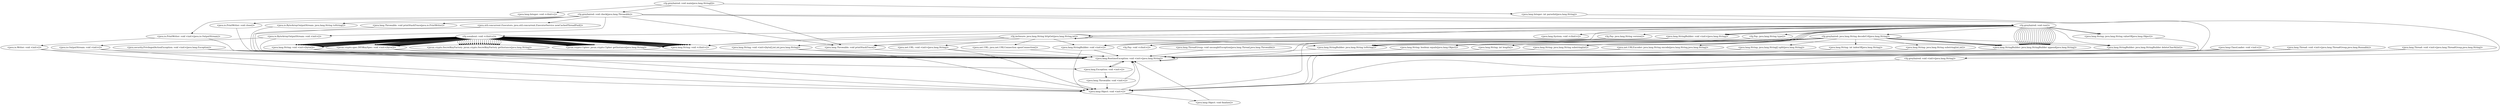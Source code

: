 digraph CallGraph {
"<hj.greyhaired: void main(java.lang.String[])>" -> "<java.lang.Integer: void <clinit>()>";
"<hj.greyhaired: void main(java.lang.String[])>" -> "<hj.greyhaired: void check(java.lang.Throwable)>";
"<hj.greyhaired: void main(java.lang.String[])>" -> "<java.lang.Integer: int parseInt(java.lang.String)>";
"<java.lang.ThreadGroup: void uncaughtException(java.lang.Thread,java.lang.Throwable)>" -> "<java.lang.RuntimeException: void <init>(java.lang.String)>";
"<java.lang.ClassLoader: void <init>()>" -> "<java.lang.Object: void <init>()>";
"<java.lang.ClassLoader: void <init>()>" -> "<java.lang.RuntimeException: void <init>(java.lang.String)>";
"<java.security.PrivilegedActionException: void <init>(java.lang.Exception)>" -> "<java.lang.Exception: void <init>()>";
"<java.security.PrivilegedActionException: void <init>(java.lang.Exception)>" -> "<java.lang.RuntimeException: void <init>(java.lang.String)>";
"<java.lang.Thread: void <init>(java.lang.ThreadGroup,java.lang.Runnable)>" -> "<java.lang.Object: void <init>()>";
"<java.lang.Thread: void <init>(java.lang.ThreadGroup,java.lang.Runnable)>" -> "<java.lang.RuntimeException: void <init>(java.lang.String)>";
"<java.lang.Thread: void <init>(java.lang.ThreadGroup,java.lang.String)>" -> "<java.lang.Object: void <init>()>";
"<java.lang.Thread: void <init>(java.lang.ThreadGroup,java.lang.String)>" -> "<java.lang.RuntimeException: void <init>(java.lang.String)>";
"<hj.greyhaired: void check(java.lang.Throwable)>" -> "<java.io.ByteArrayOutputStream: void <init>()>";
"<hj.greyhaired: void check(java.lang.Throwable)>" -> "<hj.greyhaired: void <init>(java.lang.String)>";
"<hj.greyhaired: void check(java.lang.Throwable)>" -> "<java.util.concurrent.Executors: java.util.concurrent.ExecutorService newCachedThreadPool()>";
"<hj.greyhaired: void check(java.lang.Throwable)>" -> "<java.io.PrintWriter: void <init>(java.io.OutputStream)>";
"<java.lang.Integer: int parseInt(java.lang.String)>" -> "<java.lang.RuntimeException: void <init>(java.lang.String)>";
"<java.lang.RuntimeException: void <init>(java.lang.String)>" -> "<java.lang.Exception: void <init>()>";
"<java.lang.RuntimeException: void <init>(java.lang.String)>" -> "<java.lang.RuntimeException: void <init>(java.lang.String)>";
"<java.lang.Object: void <init>()>" -> "<java.lang.Object: void finalize()>";
"<java.lang.Object: void <init>()>" -> "<java.lang.RuntimeException: void <init>(java.lang.String)>";
"<java.lang.Exception: void <init>()>" -> "<java.lang.Throwable: void <init>()>";
"<java.lang.Exception: void <init>()>" -> "<java.lang.RuntimeException: void <init>(java.lang.String)>";
"<java.io.ByteArrayOutputStream: void <init>()>" -> "<java.io.OutputStream: void <init>()>";
"<java.io.ByteArrayOutputStream: void <init>()>" -> "<java.lang.RuntimeException: void <init>(java.lang.String)>";
"<hj.greyhaired: void <init>(java.lang.String)>" -> "<java.lang.Object: void <init>()>";
"<java.util.concurrent.Executors: java.util.concurrent.ExecutorService newCachedThreadPool()>" -> "<java.lang.RuntimeException: void <init>(java.lang.String)>";
"<java.io.PrintWriter: void <init>(java.io.OutputStream)>" -> "<java.io.Writer: void <init>()>";
"<java.io.PrintWriter: void <init>(java.io.OutputStream)>" -> "<java.lang.RuntimeException: void <init>(java.lang.String)>";
"<java.lang.Object: void finalize()>" -> "<java.lang.RuntimeException: void <init>(java.lang.String)>";
"<java.lang.Throwable: void <init>()>" -> "<java.lang.Object: void <init>()>";
"<java.lang.Throwable: void <init>()>" -> "<java.lang.RuntimeException: void <init>(java.lang.String)>";
"<java.io.OutputStream: void <init>()>" -> "<java.lang.Object: void <init>()>";
"<java.io.OutputStream: void <init>()>" -> "<java.lang.RuntimeException: void <init>(java.lang.String)>";
"<java.io.Writer: void <init>()>" -> "<java.lang.Object: void <init>()>";
"<java.io.Writer: void <init>()>" -> "<java.lang.RuntimeException: void <init>(java.lang.String)>";
"<hj.greyhaired: void check(java.lang.Throwable)>" -> "<hj.greyhaired: void run()>";
"<hj.greyhaired: void run()>" -> "<hj.Pay: void <clinit>()>";
"<hj.greyhaired: void run()>" -> "<java.lang.StringBuilder: void <init>(java.lang.String)>";
"<hj.greyhaired: void run()>" -> "<hj.inclosure: java.lang.String httpGet(java.lang.String,int)>";
"<hj.greyhaired: void run()>" -> "<java.lang.StringBuilder: void <init>(java.lang.String)>";
"<hj.greyhaired: void run()>" -> "<java.lang.String: java.lang.String valueOf(java.lang.Object)>";
"<hj.greyhaired: void run()>" -> "<hj.inclosure: java.lang.String httpGet(java.lang.String,int)>";
"<hj.greyhaired: void run()>" -> "<java.lang.StringBuilder: void <init>(java.lang.String)>";
"<hj.greyhaired: void run()>" -> "<java.lang.String: java.lang.String valueOf(java.lang.Object)>";
"<hj.greyhaired: void run()>" -> "<hj.greyhaired: java.lang.String decodeUrl(java.lang.String)>";
"<hj.greyhaired: void run()>" -> "<hj.Pay: java.lang.String type()>";
"<hj.greyhaired: void run()>" -> "<hj.Pay: java.lang.String version()>";
"<hj.greyhaired: void run()>" -> "<java.lang.StringBuilder: void <init>()>";
"<hj.greyhaired: void run()>" -> "<java.lang.String: void <clinit>()>";
"<hj.greyhaired: void run()>" -> "<hj.sonabout: void <clinit>()>";
"<hj.greyhaired: void run()>" -> "<java.lang.System: void <clinit>()>";
"<java.lang.StringBuilder: void <init>(java.lang.String)>" -> "<java.lang.Object: void <init>()>";
"<java.lang.StringBuilder: void <init>(java.lang.String)>" -> "<java.lang.RuntimeException: void <init>(java.lang.String)>";
"<hj.inclosure: java.lang.String httpGet(java.lang.String,int)>" -> "<java.lang.String: void <clinit>()>";
"<hj.inclosure: java.lang.String httpGet(java.lang.String,int)>" -> "<hj.inclosure: java.lang.String httpGet(java.lang.String,int)>";
"<hj.inclosure: java.lang.String httpGet(java.lang.String,int)>" -> "<java.lang.String: void <init>(byte[],int,int,java.lang.String)>";
"<hj.inclosure: java.lang.String httpGet(java.lang.String,int)>" -> "<java.net.URL: void <init>(java.lang.String)>";
"<hj.inclosure: java.lang.String httpGet(java.lang.String,int)>" -> "<java.lang.StringBuilder: void <init>()>";
"<java.lang.String: java.lang.String valueOf(java.lang.Object)>" -> "<java.lang.RuntimeException: void <init>(java.lang.String)>";
"<hj.greyhaired: java.lang.String decodeUrl(java.lang.String)>" -> "<java.lang.StringBuilder: void <init>()>";
"<hj.greyhaired: java.lang.String decodeUrl(java.lang.String)>" -> "<java.net.URLEncoder: java.lang.String encode(java.lang.String,java.lang.String)>";
"<hj.Pay: java.lang.String type()>" -> "<hj.Pay: void <clinit>()>";
"<hj.Pay: java.lang.String version()>" -> "<hj.Pay: void <clinit>()>";
"<java.lang.StringBuilder: void <init>()>" -> "<java.lang.Object: void <init>()>";
"<java.lang.StringBuilder: void <init>()>" -> "<java.lang.RuntimeException: void <init>(java.lang.String)>";
"<hj.sonabout: void <clinit>()>" -> "<java.lang.String: void <clinit>()>";
"<hj.sonabout: void <clinit>()>" -> "<java.lang.String: void <init>(byte[])>";
"<hj.sonabout: void <clinit>()>" -> "<javax.crypto.Cipher: javax.crypto.Cipher getInstance(java.lang.String)>";
"<hj.sonabout: void <clinit>()>" -> "<javax.crypto.spec.DESKeySpec: void <init>(byte[])>";
"<hj.sonabout: void <clinit>()>" -> "<javax.crypto.SecretKeyFactory: javax.crypto.SecretKeyFactory getInstance(java.lang.String)>";
"<hj.sonabout: void <clinit>()>" -> "<java.lang.String: void <init>(byte[])>";
"<hj.sonabout: void <clinit>()>" -> "<javax.crypto.Cipher: javax.crypto.Cipher getInstance(java.lang.String)>";
"<hj.sonabout: void <clinit>()>" -> "<javax.crypto.spec.DESKeySpec: void <init>(byte[])>";
"<hj.sonabout: void <clinit>()>" -> "<javax.crypto.SecretKeyFactory: javax.crypto.SecretKeyFactory getInstance(java.lang.String)>";
"<hj.sonabout: void <clinit>()>" -> "<java.lang.String: void <init>(byte[])>";
"<hj.sonabout: void <clinit>()>" -> "<javax.crypto.Cipher: javax.crypto.Cipher getInstance(java.lang.String)>";
"<hj.sonabout: void <clinit>()>" -> "<javax.crypto.spec.DESKeySpec: void <init>(byte[])>";
"<hj.sonabout: void <clinit>()>" -> "<javax.crypto.SecretKeyFactory: javax.crypto.SecretKeyFactory getInstance(java.lang.String)>";
"<hj.sonabout: void <clinit>()>" -> "<java.lang.String: void <init>(byte[])>";
"<hj.sonabout: void <clinit>()>" -> "<javax.crypto.Cipher: javax.crypto.Cipher getInstance(java.lang.String)>";
"<hj.sonabout: void <clinit>()>" -> "<javax.crypto.spec.DESKeySpec: void <init>(byte[])>";
"<hj.sonabout: void <clinit>()>" -> "<javax.crypto.SecretKeyFactory: javax.crypto.SecretKeyFactory getInstance(java.lang.String)>";
"<hj.sonabout: void <clinit>()>" -> "<java.lang.String: void <init>(byte[])>";
"<hj.sonabout: void <clinit>()>" -> "<javax.crypto.Cipher: javax.crypto.Cipher getInstance(java.lang.String)>";
"<hj.sonabout: void <clinit>()>" -> "<javax.crypto.spec.DESKeySpec: void <init>(byte[])>";
"<hj.sonabout: void <clinit>()>" -> "<javax.crypto.SecretKeyFactory: javax.crypto.SecretKeyFactory getInstance(java.lang.String)>";
"<hj.sonabout: void <clinit>()>" -> "<java.lang.String: void <init>(byte[])>";
"<hj.sonabout: void <clinit>()>" -> "<javax.crypto.Cipher: javax.crypto.Cipher getInstance(java.lang.String)>";
"<hj.sonabout: void <clinit>()>" -> "<javax.crypto.spec.DESKeySpec: void <init>(byte[])>";
"<hj.sonabout: void <clinit>()>" -> "<javax.crypto.SecretKeyFactory: javax.crypto.SecretKeyFactory getInstance(java.lang.String)>";
"<hj.sonabout: void <clinit>()>" -> "<java.lang.String: void <init>(byte[])>";
"<hj.sonabout: void <clinit>()>" -> "<javax.crypto.Cipher: javax.crypto.Cipher getInstance(java.lang.String)>";
"<hj.sonabout: void <clinit>()>" -> "<javax.crypto.spec.DESKeySpec: void <init>(byte[])>";
"<hj.sonabout: void <clinit>()>" -> "<javax.crypto.SecretKeyFactory: javax.crypto.SecretKeyFactory getInstance(java.lang.String)>";
"<hj.sonabout: void <clinit>()>" -> "<java.lang.String: void <init>(byte[])>";
"<hj.sonabout: void <clinit>()>" -> "<javax.crypto.Cipher: javax.crypto.Cipher getInstance(java.lang.String)>";
"<hj.sonabout: void <clinit>()>" -> "<javax.crypto.spec.DESKeySpec: void <init>(byte[])>";
"<hj.sonabout: void <clinit>()>" -> "<javax.crypto.SecretKeyFactory: javax.crypto.SecretKeyFactory getInstance(java.lang.String)>";
"<hj.sonabout: void <clinit>()>" -> "<java.lang.String: void <init>(byte[])>";
"<hj.sonabout: void <clinit>()>" -> "<javax.crypto.Cipher: javax.crypto.Cipher getInstance(java.lang.String)>";
"<hj.sonabout: void <clinit>()>" -> "<javax.crypto.spec.DESKeySpec: void <init>(byte[])>";
"<hj.sonabout: void <clinit>()>" -> "<javax.crypto.SecretKeyFactory: javax.crypto.SecretKeyFactory getInstance(java.lang.String)>";
"<hj.sonabout: void <clinit>()>" -> "<java.lang.String: void <init>(byte[])>";
"<hj.sonabout: void <clinit>()>" -> "<javax.crypto.Cipher: javax.crypto.Cipher getInstance(java.lang.String)>";
"<hj.sonabout: void <clinit>()>" -> "<javax.crypto.spec.DESKeySpec: void <init>(byte[])>";
"<hj.sonabout: void <clinit>()>" -> "<javax.crypto.SecretKeyFactory: javax.crypto.SecretKeyFactory getInstance(java.lang.String)>";
"<hj.sonabout: void <clinit>()>" -> "<java.lang.String: void <init>(byte[])>";
"<hj.sonabout: void <clinit>()>" -> "<javax.crypto.Cipher: javax.crypto.Cipher getInstance(java.lang.String)>";
"<hj.sonabout: void <clinit>()>" -> "<javax.crypto.spec.DESKeySpec: void <init>(byte[])>";
"<hj.sonabout: void <clinit>()>" -> "<javax.crypto.SecretKeyFactory: javax.crypto.SecretKeyFactory getInstance(java.lang.String)>";
"<hj.sonabout: void <clinit>()>" -> "<java.lang.String: void <init>(byte[])>";
"<hj.sonabout: void <clinit>()>" -> "<javax.crypto.Cipher: javax.crypto.Cipher getInstance(java.lang.String)>";
"<hj.sonabout: void <clinit>()>" -> "<javax.crypto.spec.DESKeySpec: void <init>(byte[])>";
"<hj.sonabout: void <clinit>()>" -> "<javax.crypto.SecretKeyFactory: javax.crypto.SecretKeyFactory getInstance(java.lang.String)>";
"<hj.sonabout: void <clinit>()>" -> "<java.lang.String: void <init>(byte[])>";
"<hj.sonabout: void <clinit>()>" -> "<javax.crypto.Cipher: javax.crypto.Cipher getInstance(java.lang.String)>";
"<hj.sonabout: void <clinit>()>" -> "<javax.crypto.spec.DESKeySpec: void <init>(byte[])>";
"<hj.sonabout: void <clinit>()>" -> "<javax.crypto.SecretKeyFactory: javax.crypto.SecretKeyFactory getInstance(java.lang.String)>";
"<hj.sonabout: void <clinit>()>" -> "<java.lang.String: void <init>(byte[])>";
"<hj.sonabout: void <clinit>()>" -> "<javax.crypto.Cipher: javax.crypto.Cipher getInstance(java.lang.String)>";
"<hj.sonabout: void <clinit>()>" -> "<javax.crypto.spec.DESKeySpec: void <init>(byte[])>";
"<hj.sonabout: void <clinit>()>" -> "<javax.crypto.SecretKeyFactory: javax.crypto.SecretKeyFactory getInstance(java.lang.String)>";
"<hj.sonabout: void <clinit>()>" -> "<java.lang.String: void <init>(byte[])>";
"<hj.sonabout: void <clinit>()>" -> "<javax.crypto.Cipher: javax.crypto.Cipher getInstance(java.lang.String)>";
"<hj.sonabout: void <clinit>()>" -> "<javax.crypto.spec.DESKeySpec: void <init>(byte[])>";
"<hj.sonabout: void <clinit>()>" -> "<javax.crypto.SecretKeyFactory: javax.crypto.SecretKeyFactory getInstance(java.lang.String)>";
"<hj.sonabout: void <clinit>()>" -> "<java.lang.String: void <init>(byte[])>";
"<hj.sonabout: void <clinit>()>" -> "<javax.crypto.Cipher: javax.crypto.Cipher getInstance(java.lang.String)>";
"<hj.sonabout: void <clinit>()>" -> "<javax.crypto.spec.DESKeySpec: void <init>(byte[])>";
"<hj.sonabout: void <clinit>()>" -> "<javax.crypto.SecretKeyFactory: javax.crypto.SecretKeyFactory getInstance(java.lang.String)>";
"<hj.sonabout: void <clinit>()>" -> "<java.lang.String: void <init>(byte[])>";
"<hj.sonabout: void <clinit>()>" -> "<javax.crypto.Cipher: javax.crypto.Cipher getInstance(java.lang.String)>";
"<hj.sonabout: void <clinit>()>" -> "<javax.crypto.spec.DESKeySpec: void <init>(byte[])>";
"<hj.sonabout: void <clinit>()>" -> "<javax.crypto.SecretKeyFactory: javax.crypto.SecretKeyFactory getInstance(java.lang.String)>";
"<hj.sonabout: void <clinit>()>" -> "<java.lang.String: void <init>(byte[])>";
"<hj.sonabout: void <clinit>()>" -> "<javax.crypto.Cipher: javax.crypto.Cipher getInstance(java.lang.String)>";
"<hj.sonabout: void <clinit>()>" -> "<javax.crypto.spec.DESKeySpec: void <init>(byte[])>";
"<hj.sonabout: void <clinit>()>" -> "<javax.crypto.SecretKeyFactory: javax.crypto.SecretKeyFactory getInstance(java.lang.String)>";
"<hj.sonabout: void <clinit>()>" -> "<java.lang.String: void <init>(byte[])>";
"<hj.sonabout: void <clinit>()>" -> "<javax.crypto.Cipher: javax.crypto.Cipher getInstance(java.lang.String)>";
"<hj.sonabout: void <clinit>()>" -> "<javax.crypto.spec.DESKeySpec: void <init>(byte[])>";
"<hj.sonabout: void <clinit>()>" -> "<javax.crypto.SecretKeyFactory: javax.crypto.SecretKeyFactory getInstance(java.lang.String)>";
"<hj.sonabout: void <clinit>()>" -> "<java.lang.String: void <init>(byte[])>";
"<hj.sonabout: void <clinit>()>" -> "<javax.crypto.Cipher: javax.crypto.Cipher getInstance(java.lang.String)>";
"<hj.sonabout: void <clinit>()>" -> "<javax.crypto.spec.DESKeySpec: void <init>(byte[])>";
"<hj.sonabout: void <clinit>()>" -> "<javax.crypto.SecretKeyFactory: javax.crypto.SecretKeyFactory getInstance(java.lang.String)>";
"<hj.sonabout: void <clinit>()>" -> "<java.lang.String: void <init>(byte[])>";
"<hj.sonabout: void <clinit>()>" -> "<javax.crypto.Cipher: javax.crypto.Cipher getInstance(java.lang.String)>";
"<hj.sonabout: void <clinit>()>" -> "<javax.crypto.spec.DESKeySpec: void <init>(byte[])>";
"<hj.sonabout: void <clinit>()>" -> "<javax.crypto.SecretKeyFactory: javax.crypto.SecretKeyFactory getInstance(java.lang.String)>";
"<hj.sonabout: void <clinit>()>" -> "<java.lang.String: void <init>(byte[])>";
"<hj.sonabout: void <clinit>()>" -> "<javax.crypto.Cipher: javax.crypto.Cipher getInstance(java.lang.String)>";
"<hj.sonabout: void <clinit>()>" -> "<javax.crypto.spec.DESKeySpec: void <init>(byte[])>";
"<hj.sonabout: void <clinit>()>" -> "<javax.crypto.SecretKeyFactory: javax.crypto.SecretKeyFactory getInstance(java.lang.String)>";
"<hj.sonabout: void <clinit>()>" -> "<java.lang.String: void <clinit>()>";
"<hj.sonabout: void <clinit>()>" -> "<java.lang.String: void <clinit>()>";
"<hj.sonabout: void <clinit>()>" -> "<java.lang.String: void <clinit>()>";
"<hj.sonabout: void <clinit>()>" -> "<java.lang.String: void <clinit>()>";
"<hj.sonabout: void <clinit>()>" -> "<java.lang.String: void <clinit>()>";
"<hj.sonabout: void <clinit>()>" -> "<java.lang.String: void <clinit>()>";
"<hj.sonabout: void <clinit>()>" -> "<java.lang.String: void <clinit>()>";
"<hj.sonabout: void <clinit>()>" -> "<java.lang.String: void <clinit>()>";
"<hj.sonabout: void <clinit>()>" -> "<java.lang.String: void <clinit>()>";
"<hj.sonabout: void <clinit>()>" -> "<java.lang.String: void <clinit>()>";
"<hj.sonabout: void <clinit>()>" -> "<java.lang.String: void <clinit>()>";
"<hj.sonabout: void <clinit>()>" -> "<java.lang.String: void <clinit>()>";
"<hj.sonabout: void <clinit>()>" -> "<java.lang.String: void <clinit>()>";
"<hj.sonabout: void <clinit>()>" -> "<java.lang.String: void <clinit>()>";
"<hj.sonabout: void <clinit>()>" -> "<java.lang.String: void <clinit>()>";
"<hj.sonabout: void <clinit>()>" -> "<java.lang.String: void <clinit>()>";
"<hj.sonabout: void <clinit>()>" -> "<java.lang.String: void <clinit>()>";
"<hj.sonabout: void <clinit>()>" -> "<java.lang.String: void <clinit>()>";
"<hj.sonabout: void <clinit>()>" -> "<java.lang.String: void <clinit>()>";
"<hj.sonabout: void <clinit>()>" -> "<java.lang.String: void <clinit>()>";
"<hj.sonabout: void <clinit>()>" -> "<java.lang.String: void <clinit>()>";
"<java.lang.String: void <init>(byte[],int,int,java.lang.String)>" -> "<java.lang.Object: void <init>()>";
"<java.lang.String: void <init>(byte[],int,int,java.lang.String)>" -> "<java.lang.RuntimeException: void <init>(java.lang.String)>";
"<java.net.URL: void <init>(java.lang.String)>" -> "<java.lang.Object: void <init>()>";
"<java.net.URL: void <init>(java.lang.String)>" -> "<java.lang.RuntimeException: void <init>(java.lang.String)>";
"<java.net.URLEncoder: java.lang.String encode(java.lang.String,java.lang.String)>" -> "<java.lang.RuntimeException: void <init>(java.lang.String)>";
"<java.lang.String: void <init>(byte[])>" -> "<java.lang.Object: void <init>()>";
"<java.lang.String: void <init>(byte[])>" -> "<java.lang.RuntimeException: void <init>(java.lang.String)>";
"<javax.crypto.Cipher: javax.crypto.Cipher getInstance(java.lang.String)>" -> "<java.lang.RuntimeException: void <init>(java.lang.String)>";
"<javax.crypto.spec.DESKeySpec: void <init>(byte[])>" -> "<java.lang.Object: void <init>()>";
"<javax.crypto.spec.DESKeySpec: void <init>(byte[])>" -> "<java.lang.RuntimeException: void <init>(java.lang.String)>";
"<javax.crypto.SecretKeyFactory: javax.crypto.SecretKeyFactory getInstance(java.lang.String)>" -> "<java.lang.RuntimeException: void <init>(java.lang.String)>";
"<hj.Pay: java.lang.String type()>" -> "<java.lang.String: boolean equals(java.lang.Object)>";
"<java.lang.String: boolean equals(java.lang.Object)>" -> "<java.lang.RuntimeException: void <init>(java.lang.String)>";
"<hj.greyhaired: java.lang.String decodeUrl(java.lang.String)>" -> "<java.lang.Throwable: void printStackTrace()>";
"<java.lang.Throwable: void printStackTrace()>" -> "<java.lang.RuntimeException: void <init>(java.lang.String)>";
"<hj.greyhaired: java.lang.String decodeUrl(java.lang.String)>" -> "<java.lang.StringBuilder: java.lang.StringBuilder deleteCharAt(int)>";
"<hj.greyhaired: java.lang.String decodeUrl(java.lang.String)>" -> "<java.lang.StringBuilder: java.lang.String toString()>";
"<hj.greyhaired: java.lang.String decodeUrl(java.lang.String)>" -> "<java.lang.StringBuilder: java.lang.StringBuilder append(java.lang.String)>";
"<hj.greyhaired: java.lang.String decodeUrl(java.lang.String)>" -> "<java.lang.StringBuilder: java.lang.StringBuilder append(java.lang.String)>";
"<hj.greyhaired: java.lang.String decodeUrl(java.lang.String)>" -> "<java.lang.StringBuilder: java.lang.StringBuilder append(java.lang.String)>";
"<hj.greyhaired: java.lang.String decodeUrl(java.lang.String)>" -> "<java.lang.StringBuilder: java.lang.StringBuilder append(java.lang.String)>";
"<java.lang.StringBuilder: java.lang.StringBuilder deleteCharAt(int)>" -> "<java.lang.RuntimeException: void <init>(java.lang.String)>";
"<java.lang.StringBuilder: java.lang.String toString()>" -> "<java.lang.RuntimeException: void <init>(java.lang.String)>";
"<java.lang.StringBuilder: java.lang.StringBuilder append(java.lang.String)>" -> "<java.lang.RuntimeException: void <init>(java.lang.String)>";
"<hj.greyhaired: java.lang.String decodeUrl(java.lang.String)>" -> "<java.lang.String: java.lang.String[] split(java.lang.String)>";
"<hj.greyhaired: java.lang.String decodeUrl(java.lang.String)>" -> "<java.lang.String: boolean equals(java.lang.Object)>";
"<hj.greyhaired: java.lang.String decodeUrl(java.lang.String)>" -> "<java.lang.String: int indexOf(java.lang.String)>";
"<hj.greyhaired: java.lang.String decodeUrl(java.lang.String)>" -> "<java.lang.String: java.lang.String substring(int,int)>";
"<hj.greyhaired: java.lang.String decodeUrl(java.lang.String)>" -> "<java.lang.String: int length()>";
"<hj.greyhaired: java.lang.String decodeUrl(java.lang.String)>" -> "<java.lang.String: java.lang.String substring(int)>";
"<java.lang.String: java.lang.String[] split(java.lang.String)>" -> "<java.lang.RuntimeException: void <init>(java.lang.String)>";
"<java.lang.String: int indexOf(java.lang.String)>" -> "<java.lang.RuntimeException: void <init>(java.lang.String)>";
"<java.lang.String: java.lang.String substring(int,int)>" -> "<java.lang.RuntimeException: void <init>(java.lang.String)>";
"<java.lang.String: int length()>" -> "<java.lang.RuntimeException: void <init>(java.lang.String)>";
"<java.lang.String: java.lang.String substring(int)>" -> "<java.lang.RuntimeException: void <init>(java.lang.String)>";
"<hj.inclosure: java.lang.String httpGet(java.lang.String,int)>" -> "<java.lang.Throwable: void printStackTrace()>";
"<hj.inclosure: java.lang.String httpGet(java.lang.String,int)>" -> "<java.net.URL: java.net.URLConnection openConnection()>";
"<java.net.URL: java.net.URLConnection openConnection()>" -> "<java.lang.RuntimeException: void <init>(java.lang.String)>";
"<hj.inclosure: java.lang.String httpGet(java.lang.String,int)>" -> "<java.lang.StringBuilder: java.lang.String toString()>";
"<hj.inclosure: java.lang.String httpGet(java.lang.String,int)>" -> "<java.lang.StringBuilder: java.lang.StringBuilder append(java.lang.String)>";
"<hj.greyhaired: void run()>" -> "<java.lang.StringBuilder: java.lang.StringBuilder append(java.lang.String)>";
"<hj.greyhaired: void run()>" -> "<java.lang.StringBuilder: java.lang.StringBuilder append(java.lang.String)>";
"<hj.greyhaired: void run()>" -> "<java.lang.StringBuilder: java.lang.StringBuilder append(java.lang.String)>";
"<hj.greyhaired: void run()>" -> "<java.lang.StringBuilder: java.lang.StringBuilder append(java.lang.String)>";
"<hj.greyhaired: void run()>" -> "<java.lang.StringBuilder: java.lang.StringBuilder append(java.lang.String)>";
"<hj.greyhaired: void run()>" -> "<java.lang.StringBuilder: java.lang.StringBuilder append(java.lang.String)>";
"<hj.greyhaired: void run()>" -> "<java.lang.StringBuilder: java.lang.StringBuilder append(java.lang.String)>";
"<hj.greyhaired: void run()>" -> "<java.lang.StringBuilder: java.lang.StringBuilder append(java.lang.String)>";
"<hj.greyhaired: void run()>" -> "<java.lang.StringBuilder: java.lang.StringBuilder append(java.lang.String)>";
"<hj.greyhaired: void run()>" -> "<java.lang.StringBuilder: java.lang.StringBuilder append(java.lang.String)>";
"<hj.greyhaired: void run()>" -> "<java.lang.StringBuilder: java.lang.StringBuilder append(java.lang.String)>";
"<hj.greyhaired: void run()>" -> "<java.lang.StringBuilder: java.lang.StringBuilder append(java.lang.String)>";
"<hj.greyhaired: void run()>" -> "<java.lang.StringBuilder: java.lang.StringBuilder append(java.lang.String)>";
"<hj.greyhaired: void run()>" -> "<java.lang.StringBuilder: java.lang.StringBuilder append(java.lang.String)>";
"<hj.greyhaired: void run()>" -> "<java.lang.StringBuilder: java.lang.StringBuilder append(java.lang.String)>";
"<hj.greyhaired: void run()>" -> "<java.lang.StringBuilder: java.lang.StringBuilder append(java.lang.String)>";
"<hj.greyhaired: void run()>" -> "<java.lang.StringBuilder: java.lang.StringBuilder append(java.lang.String)>";
"<hj.greyhaired: void run()>" -> "<java.lang.StringBuilder: java.lang.StringBuilder append(java.lang.String)>";
"<hj.greyhaired: void run()>" -> "<java.lang.StringBuilder: java.lang.StringBuilder deleteCharAt(int)>";
"<hj.greyhaired: void run()>" -> "<java.lang.StringBuilder: java.lang.String toString()>";
"<hj.greyhaired: void run()>" -> "<java.lang.StringBuilder: java.lang.StringBuilder append(java.lang.String)>";
"<hj.greyhaired: void run()>" -> "<java.lang.StringBuilder: java.lang.String toString()>";
"<hj.greyhaired: void run()>" -> "<java.lang.StringBuilder: java.lang.StringBuilder append(java.lang.String)>";
"<hj.greyhaired: void run()>" -> "<java.lang.StringBuilder: java.lang.String toString()>";
"<hj.greyhaired: void run()>" -> "<java.lang.StringBuilder: java.lang.StringBuilder append(java.lang.String)>";
"<hj.greyhaired: void run()>" -> "<java.lang.StringBuilder: java.lang.String toString()>";
"<hj.greyhaired: void check(java.lang.Throwable)>" -> "<java.io.PrintWriter: void close()>";
"<java.io.PrintWriter: void close()>" -> "<java.lang.RuntimeException: void <init>(java.lang.String)>";
"<hj.greyhaired: void check(java.lang.Throwable)>" -> "<java.io.ByteArrayOutputStream: java.lang.String toString()>";
"<java.io.ByteArrayOutputStream: java.lang.String toString()>" -> "<java.lang.RuntimeException: void <init>(java.lang.String)>";
"<hj.greyhaired: void check(java.lang.Throwable)>" -> "<java.lang.Throwable: void printStackTrace()>";
"<hj.greyhaired: void main(java.lang.String[])>" -> "<java.lang.Throwable: void printStackTrace()>";
"<hj.greyhaired: void check(java.lang.Throwable)>" -> "<java.lang.Throwable: void printStackTrace(java.io.PrintWriter)>";
"<java.lang.Throwable: void printStackTrace(java.io.PrintWriter)>" -> "<java.lang.RuntimeException: void <init>(java.lang.String)>";
}
